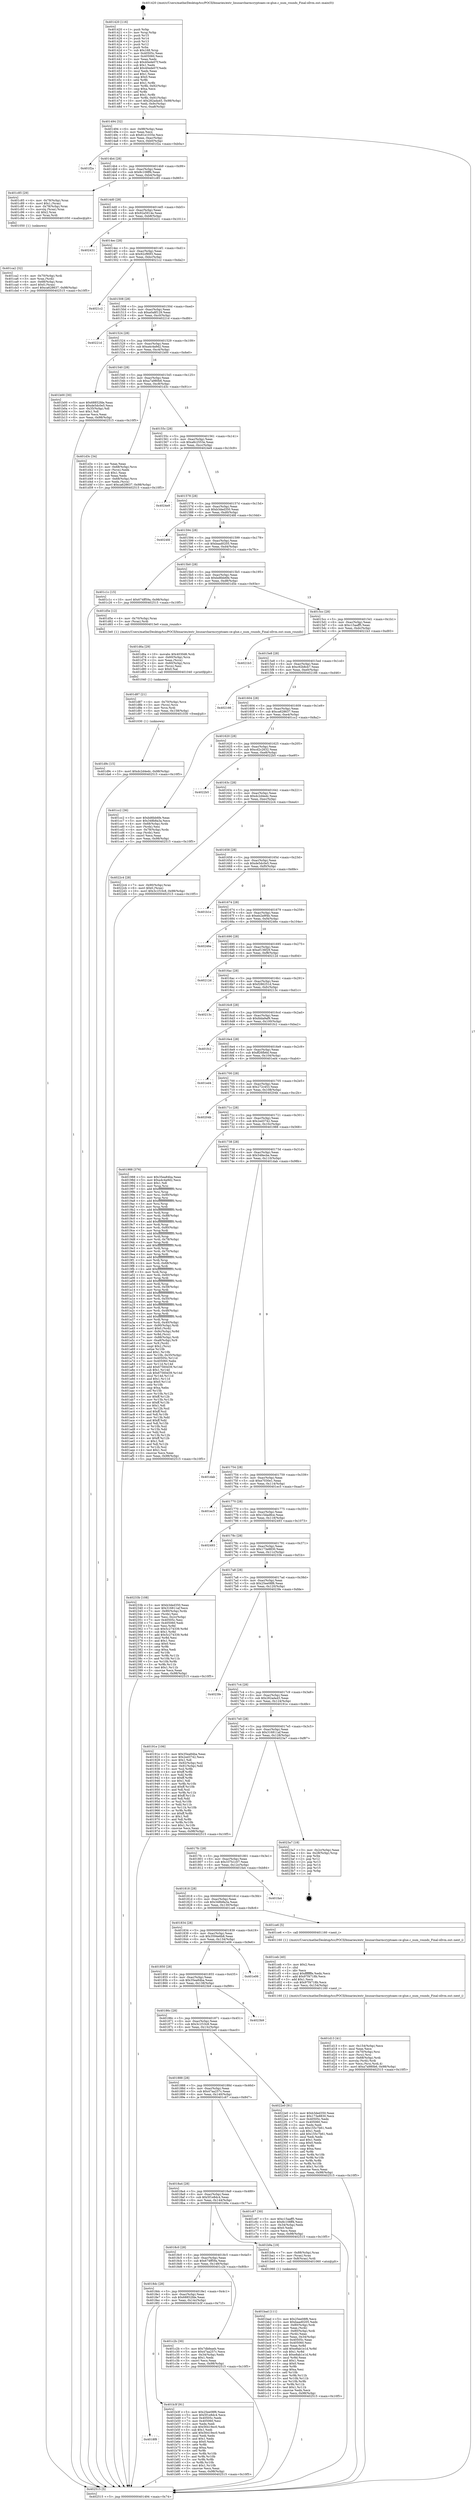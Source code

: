 digraph "0x401420" {
  label = "0x401420 (/mnt/c/Users/mathe/Desktop/tcc/POCII/binaries/extr_linuxarcharmcryptoaes-ce-glue.c_num_rounds_Final-ollvm.out::main(0))"
  labelloc = "t"
  node[shape=record]

  Entry [label="",width=0.3,height=0.3,shape=circle,fillcolor=black,style=filled]
  "0x401494" [label="{
     0x401494 [32]\l
     | [instrs]\l
     &nbsp;&nbsp;0x401494 \<+6\>: mov -0x98(%rbp),%eax\l
     &nbsp;&nbsp;0x40149a \<+2\>: mov %eax,%ecx\l
     &nbsp;&nbsp;0x40149c \<+6\>: sub $0x81e1035e,%ecx\l
     &nbsp;&nbsp;0x4014a2 \<+6\>: mov %eax,-0xac(%rbp)\l
     &nbsp;&nbsp;0x4014a8 \<+6\>: mov %ecx,-0xb0(%rbp)\l
     &nbsp;&nbsp;0x4014ae \<+6\>: je 0000000000401f2a \<main+0xb0a\>\l
  }"]
  "0x401f2a" [label="{
     0x401f2a\l
  }", style=dashed]
  "0x4014b4" [label="{
     0x4014b4 [28]\l
     | [instrs]\l
     &nbsp;&nbsp;0x4014b4 \<+5\>: jmp 00000000004014b9 \<main+0x99\>\l
     &nbsp;&nbsp;0x4014b9 \<+6\>: mov -0xac(%rbp),%eax\l
     &nbsp;&nbsp;0x4014bf \<+5\>: sub $0x8c108ff4,%eax\l
     &nbsp;&nbsp;0x4014c4 \<+6\>: mov %eax,-0xb4(%rbp)\l
     &nbsp;&nbsp;0x4014ca \<+6\>: je 0000000000401c85 \<main+0x865\>\l
  }"]
  Exit [label="",width=0.3,height=0.3,shape=circle,fillcolor=black,style=filled,peripheries=2]
  "0x401c85" [label="{
     0x401c85 [29]\l
     | [instrs]\l
     &nbsp;&nbsp;0x401c85 \<+4\>: mov -0x78(%rbp),%rax\l
     &nbsp;&nbsp;0x401c89 \<+6\>: movl $0x1,(%rax)\l
     &nbsp;&nbsp;0x401c8f \<+4\>: mov -0x78(%rbp),%rax\l
     &nbsp;&nbsp;0x401c93 \<+3\>: movslq (%rax),%rax\l
     &nbsp;&nbsp;0x401c96 \<+4\>: shl $0x2,%rax\l
     &nbsp;&nbsp;0x401c9a \<+3\>: mov %rax,%rdi\l
     &nbsp;&nbsp;0x401c9d \<+5\>: call 0000000000401050 \<malloc@plt\>\l
     | [calls]\l
     &nbsp;&nbsp;0x401050 \{1\} (unknown)\l
  }"]
  "0x4014d0" [label="{
     0x4014d0 [28]\l
     | [instrs]\l
     &nbsp;&nbsp;0x4014d0 \<+5\>: jmp 00000000004014d5 \<main+0xb5\>\l
     &nbsp;&nbsp;0x4014d5 \<+6\>: mov -0xac(%rbp),%eax\l
     &nbsp;&nbsp;0x4014db \<+5\>: sub $0x92a5914e,%eax\l
     &nbsp;&nbsp;0x4014e0 \<+6\>: mov %eax,-0xb8(%rbp)\l
     &nbsp;&nbsp;0x4014e6 \<+6\>: je 0000000000402431 \<main+0x1011\>\l
  }"]
  "0x401d9c" [label="{
     0x401d9c [15]\l
     | [instrs]\l
     &nbsp;&nbsp;0x401d9c \<+10\>: movl $0xdc2d4edc,-0x98(%rbp)\l
     &nbsp;&nbsp;0x401da6 \<+5\>: jmp 0000000000402515 \<main+0x10f5\>\l
  }"]
  "0x402431" [label="{
     0x402431\l
  }", style=dashed]
  "0x4014ec" [label="{
     0x4014ec [28]\l
     | [instrs]\l
     &nbsp;&nbsp;0x4014ec \<+5\>: jmp 00000000004014f1 \<main+0xd1\>\l
     &nbsp;&nbsp;0x4014f1 \<+6\>: mov -0xac(%rbp),%eax\l
     &nbsp;&nbsp;0x4014f7 \<+5\>: sub $0x92cf90f3,%eax\l
     &nbsp;&nbsp;0x4014fc \<+6\>: mov %eax,-0xbc(%rbp)\l
     &nbsp;&nbsp;0x401502 \<+6\>: je 00000000004021c2 \<main+0xda2\>\l
  }"]
  "0x401d87" [label="{
     0x401d87 [21]\l
     | [instrs]\l
     &nbsp;&nbsp;0x401d87 \<+4\>: mov -0x70(%rbp),%rcx\l
     &nbsp;&nbsp;0x401d8b \<+3\>: mov (%rcx),%rcx\l
     &nbsp;&nbsp;0x401d8e \<+3\>: mov %rcx,%rdi\l
     &nbsp;&nbsp;0x401d91 \<+6\>: mov %eax,-0x158(%rbp)\l
     &nbsp;&nbsp;0x401d97 \<+5\>: call 0000000000401030 \<free@plt\>\l
     | [calls]\l
     &nbsp;&nbsp;0x401030 \{1\} (unknown)\l
  }"]
  "0x4021c2" [label="{
     0x4021c2\l
  }", style=dashed]
  "0x401508" [label="{
     0x401508 [28]\l
     | [instrs]\l
     &nbsp;&nbsp;0x401508 \<+5\>: jmp 000000000040150d \<main+0xed\>\l
     &nbsp;&nbsp;0x40150d \<+6\>: mov -0xac(%rbp),%eax\l
     &nbsp;&nbsp;0x401513 \<+5\>: sub $0xa0a8f129,%eax\l
     &nbsp;&nbsp;0x401518 \<+6\>: mov %eax,-0xc0(%rbp)\l
     &nbsp;&nbsp;0x40151e \<+6\>: je 000000000040221d \<main+0xdfd\>\l
  }"]
  "0x401d6a" [label="{
     0x401d6a [29]\l
     | [instrs]\l
     &nbsp;&nbsp;0x401d6a \<+10\>: movabs $0x4030d6,%rdi\l
     &nbsp;&nbsp;0x401d74 \<+4\>: mov -0x60(%rbp),%rcx\l
     &nbsp;&nbsp;0x401d78 \<+2\>: mov %eax,(%rcx)\l
     &nbsp;&nbsp;0x401d7a \<+4\>: mov -0x60(%rbp),%rcx\l
     &nbsp;&nbsp;0x401d7e \<+2\>: mov (%rcx),%esi\l
     &nbsp;&nbsp;0x401d80 \<+2\>: mov $0x0,%al\l
     &nbsp;&nbsp;0x401d82 \<+5\>: call 0000000000401040 \<printf@plt\>\l
     | [calls]\l
     &nbsp;&nbsp;0x401040 \{1\} (unknown)\l
  }"]
  "0x40221d" [label="{
     0x40221d\l
  }", style=dashed]
  "0x401524" [label="{
     0x401524 [28]\l
     | [instrs]\l
     &nbsp;&nbsp;0x401524 \<+5\>: jmp 0000000000401529 \<main+0x109\>\l
     &nbsp;&nbsp;0x401529 \<+6\>: mov -0xac(%rbp),%eax\l
     &nbsp;&nbsp;0x40152f \<+5\>: sub $0xa4c4a9d2,%eax\l
     &nbsp;&nbsp;0x401534 \<+6\>: mov %eax,-0xc4(%rbp)\l
     &nbsp;&nbsp;0x40153a \<+6\>: je 0000000000401b00 \<main+0x6e0\>\l
  }"]
  "0x401d13" [label="{
     0x401d13 [41]\l
     | [instrs]\l
     &nbsp;&nbsp;0x401d13 \<+6\>: mov -0x154(%rbp),%ecx\l
     &nbsp;&nbsp;0x401d19 \<+3\>: imul %eax,%ecx\l
     &nbsp;&nbsp;0x401d1c \<+4\>: mov -0x70(%rbp),%rsi\l
     &nbsp;&nbsp;0x401d20 \<+3\>: mov (%rsi),%rsi\l
     &nbsp;&nbsp;0x401d23 \<+4\>: mov -0x68(%rbp),%rdi\l
     &nbsp;&nbsp;0x401d27 \<+3\>: movslq (%rdi),%rdi\l
     &nbsp;&nbsp;0x401d2a \<+3\>: mov %ecx,(%rsi,%rdi,4)\l
     &nbsp;&nbsp;0x401d2d \<+10\>: movl $0xa7a980b6,-0x98(%rbp)\l
     &nbsp;&nbsp;0x401d37 \<+5\>: jmp 0000000000402515 \<main+0x10f5\>\l
  }"]
  "0x401b00" [label="{
     0x401b00 [30]\l
     | [instrs]\l
     &nbsp;&nbsp;0x401b00 \<+5\>: mov $0x68852fde,%eax\l
     &nbsp;&nbsp;0x401b05 \<+5\>: mov $0xde5dc0e5,%ecx\l
     &nbsp;&nbsp;0x401b0a \<+3\>: mov -0x35(%rbp),%dl\l
     &nbsp;&nbsp;0x401b0d \<+3\>: test $0x1,%dl\l
     &nbsp;&nbsp;0x401b10 \<+3\>: cmovne %ecx,%eax\l
     &nbsp;&nbsp;0x401b13 \<+6\>: mov %eax,-0x98(%rbp)\l
     &nbsp;&nbsp;0x401b19 \<+5\>: jmp 0000000000402515 \<main+0x10f5\>\l
  }"]
  "0x401540" [label="{
     0x401540 [28]\l
     | [instrs]\l
     &nbsp;&nbsp;0x401540 \<+5\>: jmp 0000000000401545 \<main+0x125\>\l
     &nbsp;&nbsp;0x401545 \<+6\>: mov -0xac(%rbp),%eax\l
     &nbsp;&nbsp;0x40154b \<+5\>: sub $0xa7a980b6,%eax\l
     &nbsp;&nbsp;0x401550 \<+6\>: mov %eax,-0xc8(%rbp)\l
     &nbsp;&nbsp;0x401556 \<+6\>: je 0000000000401d3c \<main+0x91c\>\l
  }"]
  "0x401ceb" [label="{
     0x401ceb [40]\l
     | [instrs]\l
     &nbsp;&nbsp;0x401ceb \<+5\>: mov $0x2,%ecx\l
     &nbsp;&nbsp;0x401cf0 \<+1\>: cltd\l
     &nbsp;&nbsp;0x401cf1 \<+2\>: idiv %ecx\l
     &nbsp;&nbsp;0x401cf3 \<+6\>: imul $0xfffffffe,%edx,%ecx\l
     &nbsp;&nbsp;0x401cf9 \<+6\>: add $0x97f4718b,%ecx\l
     &nbsp;&nbsp;0x401cff \<+3\>: add $0x1,%ecx\l
     &nbsp;&nbsp;0x401d02 \<+6\>: sub $0x97f4718b,%ecx\l
     &nbsp;&nbsp;0x401d08 \<+6\>: mov %ecx,-0x154(%rbp)\l
     &nbsp;&nbsp;0x401d0e \<+5\>: call 0000000000401160 \<next_i\>\l
     | [calls]\l
     &nbsp;&nbsp;0x401160 \{1\} (/mnt/c/Users/mathe/Desktop/tcc/POCII/binaries/extr_linuxarcharmcryptoaes-ce-glue.c_num_rounds_Final-ollvm.out::next_i)\l
  }"]
  "0x401d3c" [label="{
     0x401d3c [34]\l
     | [instrs]\l
     &nbsp;&nbsp;0x401d3c \<+2\>: xor %eax,%eax\l
     &nbsp;&nbsp;0x401d3e \<+4\>: mov -0x68(%rbp),%rcx\l
     &nbsp;&nbsp;0x401d42 \<+2\>: mov (%rcx),%edx\l
     &nbsp;&nbsp;0x401d44 \<+3\>: sub $0x1,%eax\l
     &nbsp;&nbsp;0x401d47 \<+2\>: sub %eax,%edx\l
     &nbsp;&nbsp;0x401d49 \<+4\>: mov -0x68(%rbp),%rcx\l
     &nbsp;&nbsp;0x401d4d \<+2\>: mov %edx,(%rcx)\l
     &nbsp;&nbsp;0x401d4f \<+10\>: movl $0xca628637,-0x98(%rbp)\l
     &nbsp;&nbsp;0x401d59 \<+5\>: jmp 0000000000402515 \<main+0x10f5\>\l
  }"]
  "0x40155c" [label="{
     0x40155c [28]\l
     | [instrs]\l
     &nbsp;&nbsp;0x40155c \<+5\>: jmp 0000000000401561 \<main+0x141\>\l
     &nbsp;&nbsp;0x401561 \<+6\>: mov -0xac(%rbp),%eax\l
     &nbsp;&nbsp;0x401567 \<+5\>: sub $0xa8c2553e,%eax\l
     &nbsp;&nbsp;0x40156c \<+6\>: mov %eax,-0xcc(%rbp)\l
     &nbsp;&nbsp;0x401572 \<+6\>: je 00000000004024e9 \<main+0x10c9\>\l
  }"]
  "0x401ca2" [label="{
     0x401ca2 [32]\l
     | [instrs]\l
     &nbsp;&nbsp;0x401ca2 \<+4\>: mov -0x70(%rbp),%rdi\l
     &nbsp;&nbsp;0x401ca6 \<+3\>: mov %rax,(%rdi)\l
     &nbsp;&nbsp;0x401ca9 \<+4\>: mov -0x68(%rbp),%rax\l
     &nbsp;&nbsp;0x401cad \<+6\>: movl $0x0,(%rax)\l
     &nbsp;&nbsp;0x401cb3 \<+10\>: movl $0xca628637,-0x98(%rbp)\l
     &nbsp;&nbsp;0x401cbd \<+5\>: jmp 0000000000402515 \<main+0x10f5\>\l
  }"]
  "0x4024e9" [label="{
     0x4024e9\l
  }", style=dashed]
  "0x401578" [label="{
     0x401578 [28]\l
     | [instrs]\l
     &nbsp;&nbsp;0x401578 \<+5\>: jmp 000000000040157d \<main+0x15d\>\l
     &nbsp;&nbsp;0x40157d \<+6\>: mov -0xac(%rbp),%eax\l
     &nbsp;&nbsp;0x401583 \<+5\>: sub $0xb3ded350,%eax\l
     &nbsp;&nbsp;0x401588 \<+6\>: mov %eax,-0xd0(%rbp)\l
     &nbsp;&nbsp;0x40158e \<+6\>: je 00000000004024fd \<main+0x10dd\>\l
  }"]
  "0x401bad" [label="{
     0x401bad [111]\l
     | [instrs]\l
     &nbsp;&nbsp;0x401bad \<+5\>: mov $0x25ee08f6,%ecx\l
     &nbsp;&nbsp;0x401bb2 \<+5\>: mov $0xbaad0205,%edx\l
     &nbsp;&nbsp;0x401bb7 \<+4\>: mov -0x80(%rbp),%rdi\l
     &nbsp;&nbsp;0x401bbb \<+2\>: mov %eax,(%rdi)\l
     &nbsp;&nbsp;0x401bbd \<+4\>: mov -0x80(%rbp),%rdi\l
     &nbsp;&nbsp;0x401bc1 \<+2\>: mov (%rdi),%eax\l
     &nbsp;&nbsp;0x401bc3 \<+3\>: mov %eax,-0x34(%rbp)\l
     &nbsp;&nbsp;0x401bc6 \<+7\>: mov 0x40505c,%eax\l
     &nbsp;&nbsp;0x401bcd \<+7\>: mov 0x405060,%esi\l
     &nbsp;&nbsp;0x401bd4 \<+3\>: mov %eax,%r8d\l
     &nbsp;&nbsp;0x401bd7 \<+7\>: add $0xe8ab1e1d,%r8d\l
     &nbsp;&nbsp;0x401bde \<+4\>: sub $0x1,%r8d\l
     &nbsp;&nbsp;0x401be2 \<+7\>: sub $0xe8ab1e1d,%r8d\l
     &nbsp;&nbsp;0x401be9 \<+4\>: imul %r8d,%eax\l
     &nbsp;&nbsp;0x401bed \<+3\>: and $0x1,%eax\l
     &nbsp;&nbsp;0x401bf0 \<+3\>: cmp $0x0,%eax\l
     &nbsp;&nbsp;0x401bf3 \<+4\>: sete %r9b\l
     &nbsp;&nbsp;0x401bf7 \<+3\>: cmp $0xa,%esi\l
     &nbsp;&nbsp;0x401bfa \<+4\>: setl %r10b\l
     &nbsp;&nbsp;0x401bfe \<+3\>: mov %r9b,%r11b\l
     &nbsp;&nbsp;0x401c01 \<+3\>: and %r10b,%r11b\l
     &nbsp;&nbsp;0x401c04 \<+3\>: xor %r10b,%r9b\l
     &nbsp;&nbsp;0x401c07 \<+3\>: or %r9b,%r11b\l
     &nbsp;&nbsp;0x401c0a \<+4\>: test $0x1,%r11b\l
     &nbsp;&nbsp;0x401c0e \<+3\>: cmovne %edx,%ecx\l
     &nbsp;&nbsp;0x401c11 \<+6\>: mov %ecx,-0x98(%rbp)\l
     &nbsp;&nbsp;0x401c17 \<+5\>: jmp 0000000000402515 \<main+0x10f5\>\l
  }"]
  "0x4024fd" [label="{
     0x4024fd\l
  }", style=dashed]
  "0x401594" [label="{
     0x401594 [28]\l
     | [instrs]\l
     &nbsp;&nbsp;0x401594 \<+5\>: jmp 0000000000401599 \<main+0x179\>\l
     &nbsp;&nbsp;0x401599 \<+6\>: mov -0xac(%rbp),%eax\l
     &nbsp;&nbsp;0x40159f \<+5\>: sub $0xbaad0205,%eax\l
     &nbsp;&nbsp;0x4015a4 \<+6\>: mov %eax,-0xd4(%rbp)\l
     &nbsp;&nbsp;0x4015aa \<+6\>: je 0000000000401c1c \<main+0x7fc\>\l
  }"]
  "0x4018f8" [label="{
     0x4018f8\l
  }", style=dashed]
  "0x401c1c" [label="{
     0x401c1c [15]\l
     | [instrs]\l
     &nbsp;&nbsp;0x401c1c \<+10\>: movl $0x674ff59a,-0x98(%rbp)\l
     &nbsp;&nbsp;0x401c26 \<+5\>: jmp 0000000000402515 \<main+0x10f5\>\l
  }"]
  "0x4015b0" [label="{
     0x4015b0 [28]\l
     | [instrs]\l
     &nbsp;&nbsp;0x4015b0 \<+5\>: jmp 00000000004015b5 \<main+0x195\>\l
     &nbsp;&nbsp;0x4015b5 \<+6\>: mov -0xac(%rbp),%eax\l
     &nbsp;&nbsp;0x4015bb \<+5\>: sub $0xbd6bb6fe,%eax\l
     &nbsp;&nbsp;0x4015c0 \<+6\>: mov %eax,-0xd8(%rbp)\l
     &nbsp;&nbsp;0x4015c6 \<+6\>: je 0000000000401d5e \<main+0x93e\>\l
  }"]
  "0x401b3f" [label="{
     0x401b3f [91]\l
     | [instrs]\l
     &nbsp;&nbsp;0x401b3f \<+5\>: mov $0x25ee08f6,%eax\l
     &nbsp;&nbsp;0x401b44 \<+5\>: mov $0x5f1e8dc4,%ecx\l
     &nbsp;&nbsp;0x401b49 \<+7\>: mov 0x40505c,%edx\l
     &nbsp;&nbsp;0x401b50 \<+7\>: mov 0x405060,%esi\l
     &nbsp;&nbsp;0x401b57 \<+2\>: mov %edx,%edi\l
     &nbsp;&nbsp;0x401b59 \<+6\>: sub $0x56419ec0,%edi\l
     &nbsp;&nbsp;0x401b5f \<+3\>: sub $0x1,%edi\l
     &nbsp;&nbsp;0x401b62 \<+6\>: add $0x56419ec0,%edi\l
     &nbsp;&nbsp;0x401b68 \<+3\>: imul %edi,%edx\l
     &nbsp;&nbsp;0x401b6b \<+3\>: and $0x1,%edx\l
     &nbsp;&nbsp;0x401b6e \<+3\>: cmp $0x0,%edx\l
     &nbsp;&nbsp;0x401b71 \<+4\>: sete %r8b\l
     &nbsp;&nbsp;0x401b75 \<+3\>: cmp $0xa,%esi\l
     &nbsp;&nbsp;0x401b78 \<+4\>: setl %r9b\l
     &nbsp;&nbsp;0x401b7c \<+3\>: mov %r8b,%r10b\l
     &nbsp;&nbsp;0x401b7f \<+3\>: and %r9b,%r10b\l
     &nbsp;&nbsp;0x401b82 \<+3\>: xor %r9b,%r8b\l
     &nbsp;&nbsp;0x401b85 \<+3\>: or %r8b,%r10b\l
     &nbsp;&nbsp;0x401b88 \<+4\>: test $0x1,%r10b\l
     &nbsp;&nbsp;0x401b8c \<+3\>: cmovne %ecx,%eax\l
     &nbsp;&nbsp;0x401b8f \<+6\>: mov %eax,-0x98(%rbp)\l
     &nbsp;&nbsp;0x401b95 \<+5\>: jmp 0000000000402515 \<main+0x10f5\>\l
  }"]
  "0x401d5e" [label="{
     0x401d5e [12]\l
     | [instrs]\l
     &nbsp;&nbsp;0x401d5e \<+4\>: mov -0x70(%rbp),%rax\l
     &nbsp;&nbsp;0x401d62 \<+3\>: mov (%rax),%rdi\l
     &nbsp;&nbsp;0x401d65 \<+5\>: call 00000000004013e0 \<num_rounds\>\l
     | [calls]\l
     &nbsp;&nbsp;0x4013e0 \{1\} (/mnt/c/Users/mathe/Desktop/tcc/POCII/binaries/extr_linuxarcharmcryptoaes-ce-glue.c_num_rounds_Final-ollvm.out::num_rounds)\l
  }"]
  "0x4015cc" [label="{
     0x4015cc [28]\l
     | [instrs]\l
     &nbsp;&nbsp;0x4015cc \<+5\>: jmp 00000000004015d1 \<main+0x1b1\>\l
     &nbsp;&nbsp;0x4015d1 \<+6\>: mov -0xac(%rbp),%eax\l
     &nbsp;&nbsp;0x4015d7 \<+5\>: sub $0xc15aaff5,%eax\l
     &nbsp;&nbsp;0x4015dc \<+6\>: mov %eax,-0xdc(%rbp)\l
     &nbsp;&nbsp;0x4015e2 \<+6\>: je 00000000004021b3 \<main+0xd93\>\l
  }"]
  "0x4018dc" [label="{
     0x4018dc [28]\l
     | [instrs]\l
     &nbsp;&nbsp;0x4018dc \<+5\>: jmp 00000000004018e1 \<main+0x4c1\>\l
     &nbsp;&nbsp;0x4018e1 \<+6\>: mov -0xac(%rbp),%eax\l
     &nbsp;&nbsp;0x4018e7 \<+5\>: sub $0x68852fde,%eax\l
     &nbsp;&nbsp;0x4018ec \<+6\>: mov %eax,-0x14c(%rbp)\l
     &nbsp;&nbsp;0x4018f2 \<+6\>: je 0000000000401b3f \<main+0x71f\>\l
  }"]
  "0x4021b3" [label="{
     0x4021b3\l
  }", style=dashed]
  "0x4015e8" [label="{
     0x4015e8 [28]\l
     | [instrs]\l
     &nbsp;&nbsp;0x4015e8 \<+5\>: jmp 00000000004015ed \<main+0x1cd\>\l
     &nbsp;&nbsp;0x4015ed \<+6\>: mov -0xac(%rbp),%eax\l
     &nbsp;&nbsp;0x4015f3 \<+5\>: sub $0xc92b8cb7,%eax\l
     &nbsp;&nbsp;0x4015f8 \<+6\>: mov %eax,-0xe0(%rbp)\l
     &nbsp;&nbsp;0x4015fe \<+6\>: je 0000000000402166 \<main+0xd46\>\l
  }"]
  "0x401c2b" [label="{
     0x401c2b [30]\l
     | [instrs]\l
     &nbsp;&nbsp;0x401c2b \<+5\>: mov $0x7dbfeaeb,%eax\l
     &nbsp;&nbsp;0x401c30 \<+5\>: mov $0x47aa257c,%ecx\l
     &nbsp;&nbsp;0x401c35 \<+3\>: mov -0x34(%rbp),%edx\l
     &nbsp;&nbsp;0x401c38 \<+3\>: cmp $0x1,%edx\l
     &nbsp;&nbsp;0x401c3b \<+3\>: cmovl %ecx,%eax\l
     &nbsp;&nbsp;0x401c3e \<+6\>: mov %eax,-0x98(%rbp)\l
     &nbsp;&nbsp;0x401c44 \<+5\>: jmp 0000000000402515 \<main+0x10f5\>\l
  }"]
  "0x402166" [label="{
     0x402166\l
  }", style=dashed]
  "0x401604" [label="{
     0x401604 [28]\l
     | [instrs]\l
     &nbsp;&nbsp;0x401604 \<+5\>: jmp 0000000000401609 \<main+0x1e9\>\l
     &nbsp;&nbsp;0x401609 \<+6\>: mov -0xac(%rbp),%eax\l
     &nbsp;&nbsp;0x40160f \<+5\>: sub $0xca628637,%eax\l
     &nbsp;&nbsp;0x401614 \<+6\>: mov %eax,-0xe4(%rbp)\l
     &nbsp;&nbsp;0x40161a \<+6\>: je 0000000000401cc2 \<main+0x8a2\>\l
  }"]
  "0x4018c0" [label="{
     0x4018c0 [28]\l
     | [instrs]\l
     &nbsp;&nbsp;0x4018c0 \<+5\>: jmp 00000000004018c5 \<main+0x4a5\>\l
     &nbsp;&nbsp;0x4018c5 \<+6\>: mov -0xac(%rbp),%eax\l
     &nbsp;&nbsp;0x4018cb \<+5\>: sub $0x674ff59a,%eax\l
     &nbsp;&nbsp;0x4018d0 \<+6\>: mov %eax,-0x148(%rbp)\l
     &nbsp;&nbsp;0x4018d6 \<+6\>: je 0000000000401c2b \<main+0x80b\>\l
  }"]
  "0x401cc2" [label="{
     0x401cc2 [36]\l
     | [instrs]\l
     &nbsp;&nbsp;0x401cc2 \<+5\>: mov $0xbd6bb6fe,%eax\l
     &nbsp;&nbsp;0x401cc7 \<+5\>: mov $0x348b8a3a,%ecx\l
     &nbsp;&nbsp;0x401ccc \<+4\>: mov -0x68(%rbp),%rdx\l
     &nbsp;&nbsp;0x401cd0 \<+2\>: mov (%rdx),%esi\l
     &nbsp;&nbsp;0x401cd2 \<+4\>: mov -0x78(%rbp),%rdx\l
     &nbsp;&nbsp;0x401cd6 \<+2\>: cmp (%rdx),%esi\l
     &nbsp;&nbsp;0x401cd8 \<+3\>: cmovl %ecx,%eax\l
     &nbsp;&nbsp;0x401cdb \<+6\>: mov %eax,-0x98(%rbp)\l
     &nbsp;&nbsp;0x401ce1 \<+5\>: jmp 0000000000402515 \<main+0x10f5\>\l
  }"]
  "0x401620" [label="{
     0x401620 [28]\l
     | [instrs]\l
     &nbsp;&nbsp;0x401620 \<+5\>: jmp 0000000000401625 \<main+0x205\>\l
     &nbsp;&nbsp;0x401625 \<+6\>: mov -0xac(%rbp),%eax\l
     &nbsp;&nbsp;0x40162b \<+5\>: sub $0xcd2c2632,%eax\l
     &nbsp;&nbsp;0x401630 \<+6\>: mov %eax,-0xe8(%rbp)\l
     &nbsp;&nbsp;0x401636 \<+6\>: je 00000000004022b5 \<main+0xe95\>\l
  }"]
  "0x401b9a" [label="{
     0x401b9a [19]\l
     | [instrs]\l
     &nbsp;&nbsp;0x401b9a \<+7\>: mov -0x88(%rbp),%rax\l
     &nbsp;&nbsp;0x401ba1 \<+3\>: mov (%rax),%rax\l
     &nbsp;&nbsp;0x401ba4 \<+4\>: mov 0x8(%rax),%rdi\l
     &nbsp;&nbsp;0x401ba8 \<+5\>: call 0000000000401060 \<atoi@plt\>\l
     | [calls]\l
     &nbsp;&nbsp;0x401060 \{1\} (unknown)\l
  }"]
  "0x4022b5" [label="{
     0x4022b5\l
  }", style=dashed]
  "0x40163c" [label="{
     0x40163c [28]\l
     | [instrs]\l
     &nbsp;&nbsp;0x40163c \<+5\>: jmp 0000000000401641 \<main+0x221\>\l
     &nbsp;&nbsp;0x401641 \<+6\>: mov -0xac(%rbp),%eax\l
     &nbsp;&nbsp;0x401647 \<+5\>: sub $0xdc2d4edc,%eax\l
     &nbsp;&nbsp;0x40164c \<+6\>: mov %eax,-0xec(%rbp)\l
     &nbsp;&nbsp;0x401652 \<+6\>: je 00000000004022c4 \<main+0xea4\>\l
  }"]
  "0x4018a4" [label="{
     0x4018a4 [28]\l
     | [instrs]\l
     &nbsp;&nbsp;0x4018a4 \<+5\>: jmp 00000000004018a9 \<main+0x489\>\l
     &nbsp;&nbsp;0x4018a9 \<+6\>: mov -0xac(%rbp),%eax\l
     &nbsp;&nbsp;0x4018af \<+5\>: sub $0x5f1e8dc4,%eax\l
     &nbsp;&nbsp;0x4018b4 \<+6\>: mov %eax,-0x144(%rbp)\l
     &nbsp;&nbsp;0x4018ba \<+6\>: je 0000000000401b9a \<main+0x77a\>\l
  }"]
  "0x4022c4" [label="{
     0x4022c4 [28]\l
     | [instrs]\l
     &nbsp;&nbsp;0x4022c4 \<+7\>: mov -0x90(%rbp),%rax\l
     &nbsp;&nbsp;0x4022cb \<+6\>: movl $0x0,(%rax)\l
     &nbsp;&nbsp;0x4022d1 \<+10\>: movl $0x3c1f10c8,-0x98(%rbp)\l
     &nbsp;&nbsp;0x4022db \<+5\>: jmp 0000000000402515 \<main+0x10f5\>\l
  }"]
  "0x401658" [label="{
     0x401658 [28]\l
     | [instrs]\l
     &nbsp;&nbsp;0x401658 \<+5\>: jmp 000000000040165d \<main+0x23d\>\l
     &nbsp;&nbsp;0x40165d \<+6\>: mov -0xac(%rbp),%eax\l
     &nbsp;&nbsp;0x401663 \<+5\>: sub $0xde5dc0e5,%eax\l
     &nbsp;&nbsp;0x401668 \<+6\>: mov %eax,-0xf0(%rbp)\l
     &nbsp;&nbsp;0x40166e \<+6\>: je 0000000000401b1e \<main+0x6fe\>\l
  }"]
  "0x401c67" [label="{
     0x401c67 [30]\l
     | [instrs]\l
     &nbsp;&nbsp;0x401c67 \<+5\>: mov $0xc15aaff5,%eax\l
     &nbsp;&nbsp;0x401c6c \<+5\>: mov $0x8c108ff4,%ecx\l
     &nbsp;&nbsp;0x401c71 \<+3\>: mov -0x34(%rbp),%edx\l
     &nbsp;&nbsp;0x401c74 \<+3\>: cmp $0x0,%edx\l
     &nbsp;&nbsp;0x401c77 \<+3\>: cmove %ecx,%eax\l
     &nbsp;&nbsp;0x401c7a \<+6\>: mov %eax,-0x98(%rbp)\l
     &nbsp;&nbsp;0x401c80 \<+5\>: jmp 0000000000402515 \<main+0x10f5\>\l
  }"]
  "0x401b1e" [label="{
     0x401b1e\l
  }", style=dashed]
  "0x401674" [label="{
     0x401674 [28]\l
     | [instrs]\l
     &nbsp;&nbsp;0x401674 \<+5\>: jmp 0000000000401679 \<main+0x259\>\l
     &nbsp;&nbsp;0x401679 \<+6\>: mov -0xac(%rbp),%eax\l
     &nbsp;&nbsp;0x40167f \<+5\>: sub $0xeb2a9f4b,%eax\l
     &nbsp;&nbsp;0x401684 \<+6\>: mov %eax,-0xf4(%rbp)\l
     &nbsp;&nbsp;0x40168a \<+6\>: je 000000000040246e \<main+0x104e\>\l
  }"]
  "0x401888" [label="{
     0x401888 [28]\l
     | [instrs]\l
     &nbsp;&nbsp;0x401888 \<+5\>: jmp 000000000040188d \<main+0x46d\>\l
     &nbsp;&nbsp;0x40188d \<+6\>: mov -0xac(%rbp),%eax\l
     &nbsp;&nbsp;0x401893 \<+5\>: sub $0x47aa257c,%eax\l
     &nbsp;&nbsp;0x401898 \<+6\>: mov %eax,-0x140(%rbp)\l
     &nbsp;&nbsp;0x40189e \<+6\>: je 0000000000401c67 \<main+0x847\>\l
  }"]
  "0x40246e" [label="{
     0x40246e\l
  }", style=dashed]
  "0x401690" [label="{
     0x401690 [28]\l
     | [instrs]\l
     &nbsp;&nbsp;0x401690 \<+5\>: jmp 0000000000401695 \<main+0x275\>\l
     &nbsp;&nbsp;0x401695 \<+6\>: mov -0xac(%rbp),%eax\l
     &nbsp;&nbsp;0x40169b \<+5\>: sub $0xef136f29,%eax\l
     &nbsp;&nbsp;0x4016a0 \<+6\>: mov %eax,-0xf8(%rbp)\l
     &nbsp;&nbsp;0x4016a6 \<+6\>: je 000000000040212d \<main+0xd0d\>\l
  }"]
  "0x4022e0" [label="{
     0x4022e0 [91]\l
     | [instrs]\l
     &nbsp;&nbsp;0x4022e0 \<+5\>: mov $0xb3ded350,%eax\l
     &nbsp;&nbsp;0x4022e5 \<+5\>: mov $0x173e8830,%ecx\l
     &nbsp;&nbsp;0x4022ea \<+7\>: mov 0x40505c,%edx\l
     &nbsp;&nbsp;0x4022f1 \<+7\>: mov 0x405060,%esi\l
     &nbsp;&nbsp;0x4022f8 \<+2\>: mov %edx,%edi\l
     &nbsp;&nbsp;0x4022fa \<+6\>: sub $0x155c7b61,%edi\l
     &nbsp;&nbsp;0x402300 \<+3\>: sub $0x1,%edi\l
     &nbsp;&nbsp;0x402303 \<+6\>: add $0x155c7b61,%edi\l
     &nbsp;&nbsp;0x402309 \<+3\>: imul %edi,%edx\l
     &nbsp;&nbsp;0x40230c \<+3\>: and $0x1,%edx\l
     &nbsp;&nbsp;0x40230f \<+3\>: cmp $0x0,%edx\l
     &nbsp;&nbsp;0x402312 \<+4\>: sete %r8b\l
     &nbsp;&nbsp;0x402316 \<+3\>: cmp $0xa,%esi\l
     &nbsp;&nbsp;0x402319 \<+4\>: setl %r9b\l
     &nbsp;&nbsp;0x40231d \<+3\>: mov %r8b,%r10b\l
     &nbsp;&nbsp;0x402320 \<+3\>: and %r9b,%r10b\l
     &nbsp;&nbsp;0x402323 \<+3\>: xor %r9b,%r8b\l
     &nbsp;&nbsp;0x402326 \<+3\>: or %r8b,%r10b\l
     &nbsp;&nbsp;0x402329 \<+4\>: test $0x1,%r10b\l
     &nbsp;&nbsp;0x40232d \<+3\>: cmovne %ecx,%eax\l
     &nbsp;&nbsp;0x402330 \<+6\>: mov %eax,-0x98(%rbp)\l
     &nbsp;&nbsp;0x402336 \<+5\>: jmp 0000000000402515 \<main+0x10f5\>\l
  }"]
  "0x40212d" [label="{
     0x40212d\l
  }", style=dashed]
  "0x4016ac" [label="{
     0x4016ac [28]\l
     | [instrs]\l
     &nbsp;&nbsp;0x4016ac \<+5\>: jmp 00000000004016b1 \<main+0x291\>\l
     &nbsp;&nbsp;0x4016b1 \<+6\>: mov -0xac(%rbp),%eax\l
     &nbsp;&nbsp;0x4016b7 \<+5\>: sub $0xf286251d,%eax\l
     &nbsp;&nbsp;0x4016bc \<+6\>: mov %eax,-0xfc(%rbp)\l
     &nbsp;&nbsp;0x4016c2 \<+6\>: je 000000000040213c \<main+0xd1c\>\l
  }"]
  "0x40186c" [label="{
     0x40186c [28]\l
     | [instrs]\l
     &nbsp;&nbsp;0x40186c \<+5\>: jmp 0000000000401871 \<main+0x451\>\l
     &nbsp;&nbsp;0x401871 \<+6\>: mov -0xac(%rbp),%eax\l
     &nbsp;&nbsp;0x401877 \<+5\>: sub $0x3c1f10c8,%eax\l
     &nbsp;&nbsp;0x40187c \<+6\>: mov %eax,-0x13c(%rbp)\l
     &nbsp;&nbsp;0x401882 \<+6\>: je 00000000004022e0 \<main+0xec0\>\l
  }"]
  "0x40213c" [label="{
     0x40213c\l
  }", style=dashed]
  "0x4016c8" [label="{
     0x4016c8 [28]\l
     | [instrs]\l
     &nbsp;&nbsp;0x4016c8 \<+5\>: jmp 00000000004016cd \<main+0x2ad\>\l
     &nbsp;&nbsp;0x4016cd \<+6\>: mov -0xac(%rbp),%eax\l
     &nbsp;&nbsp;0x4016d3 \<+5\>: sub $0xfdda9af9,%eax\l
     &nbsp;&nbsp;0x4016d8 \<+6\>: mov %eax,-0x100(%rbp)\l
     &nbsp;&nbsp;0x4016de \<+6\>: je 0000000000401fc2 \<main+0xba2\>\l
  }"]
  "0x4023b9" [label="{
     0x4023b9\l
  }", style=dashed]
  "0x401fc2" [label="{
     0x401fc2\l
  }", style=dashed]
  "0x4016e4" [label="{
     0x4016e4 [28]\l
     | [instrs]\l
     &nbsp;&nbsp;0x4016e4 \<+5\>: jmp 00000000004016e9 \<main+0x2c9\>\l
     &nbsp;&nbsp;0x4016e9 \<+6\>: mov -0xac(%rbp),%eax\l
     &nbsp;&nbsp;0x4016ef \<+5\>: sub $0xff26fb6d,%eax\l
     &nbsp;&nbsp;0x4016f4 \<+6\>: mov %eax,-0x104(%rbp)\l
     &nbsp;&nbsp;0x4016fa \<+6\>: je 0000000000401ed4 \<main+0xab4\>\l
  }"]
  "0x401850" [label="{
     0x401850 [28]\l
     | [instrs]\l
     &nbsp;&nbsp;0x401850 \<+5\>: jmp 0000000000401855 \<main+0x435\>\l
     &nbsp;&nbsp;0x401855 \<+6\>: mov -0xac(%rbp),%eax\l
     &nbsp;&nbsp;0x40185b \<+5\>: sub $0x35ea84ba,%eax\l
     &nbsp;&nbsp;0x401860 \<+6\>: mov %eax,-0x138(%rbp)\l
     &nbsp;&nbsp;0x401866 \<+6\>: je 00000000004023b9 \<main+0xf99\>\l
  }"]
  "0x401ed4" [label="{
     0x401ed4\l
  }", style=dashed]
  "0x401700" [label="{
     0x401700 [28]\l
     | [instrs]\l
     &nbsp;&nbsp;0x401700 \<+5\>: jmp 0000000000401705 \<main+0x2e5\>\l
     &nbsp;&nbsp;0x401705 \<+6\>: mov -0xac(%rbp),%eax\l
     &nbsp;&nbsp;0x40170b \<+5\>: sub $0x272c453,%eax\l
     &nbsp;&nbsp;0x401710 \<+6\>: mov %eax,-0x108(%rbp)\l
     &nbsp;&nbsp;0x401716 \<+6\>: je 000000000040204b \<main+0xc2b\>\l
  }"]
  "0x401e06" [label="{
     0x401e06\l
  }", style=dashed]
  "0x40204b" [label="{
     0x40204b\l
  }", style=dashed]
  "0x40171c" [label="{
     0x40171c [28]\l
     | [instrs]\l
     &nbsp;&nbsp;0x40171c \<+5\>: jmp 0000000000401721 \<main+0x301\>\l
     &nbsp;&nbsp;0x401721 \<+6\>: mov -0xac(%rbp),%eax\l
     &nbsp;&nbsp;0x401727 \<+5\>: sub $0x2ed3742,%eax\l
     &nbsp;&nbsp;0x40172c \<+6\>: mov %eax,-0x10c(%rbp)\l
     &nbsp;&nbsp;0x401732 \<+6\>: je 0000000000401988 \<main+0x568\>\l
  }"]
  "0x401834" [label="{
     0x401834 [28]\l
     | [instrs]\l
     &nbsp;&nbsp;0x401834 \<+5\>: jmp 0000000000401839 \<main+0x419\>\l
     &nbsp;&nbsp;0x401839 \<+6\>: mov -0xac(%rbp),%eax\l
     &nbsp;&nbsp;0x40183f \<+5\>: sub $0x3594e6b8,%eax\l
     &nbsp;&nbsp;0x401844 \<+6\>: mov %eax,-0x134(%rbp)\l
     &nbsp;&nbsp;0x40184a \<+6\>: je 0000000000401e06 \<main+0x9e6\>\l
  }"]
  "0x401988" [label="{
     0x401988 [376]\l
     | [instrs]\l
     &nbsp;&nbsp;0x401988 \<+5\>: mov $0x35ea84ba,%eax\l
     &nbsp;&nbsp;0x40198d \<+5\>: mov $0xa4c4a9d2,%ecx\l
     &nbsp;&nbsp;0x401992 \<+2\>: mov $0x1,%dl\l
     &nbsp;&nbsp;0x401994 \<+3\>: mov %rsp,%rsi\l
     &nbsp;&nbsp;0x401997 \<+4\>: add $0xfffffffffffffff0,%rsi\l
     &nbsp;&nbsp;0x40199b \<+3\>: mov %rsi,%rsp\l
     &nbsp;&nbsp;0x40199e \<+7\>: mov %rsi,-0x90(%rbp)\l
     &nbsp;&nbsp;0x4019a5 \<+3\>: mov %rsp,%rsi\l
     &nbsp;&nbsp;0x4019a8 \<+4\>: add $0xfffffffffffffff0,%rsi\l
     &nbsp;&nbsp;0x4019ac \<+3\>: mov %rsi,%rsp\l
     &nbsp;&nbsp;0x4019af \<+3\>: mov %rsp,%rdi\l
     &nbsp;&nbsp;0x4019b2 \<+4\>: add $0xfffffffffffffff0,%rdi\l
     &nbsp;&nbsp;0x4019b6 \<+3\>: mov %rdi,%rsp\l
     &nbsp;&nbsp;0x4019b9 \<+7\>: mov %rdi,-0x88(%rbp)\l
     &nbsp;&nbsp;0x4019c0 \<+3\>: mov %rsp,%rdi\l
     &nbsp;&nbsp;0x4019c3 \<+4\>: add $0xfffffffffffffff0,%rdi\l
     &nbsp;&nbsp;0x4019c7 \<+3\>: mov %rdi,%rsp\l
     &nbsp;&nbsp;0x4019ca \<+4\>: mov %rdi,-0x80(%rbp)\l
     &nbsp;&nbsp;0x4019ce \<+3\>: mov %rsp,%rdi\l
     &nbsp;&nbsp;0x4019d1 \<+4\>: add $0xfffffffffffffff0,%rdi\l
     &nbsp;&nbsp;0x4019d5 \<+3\>: mov %rdi,%rsp\l
     &nbsp;&nbsp;0x4019d8 \<+4\>: mov %rdi,-0x78(%rbp)\l
     &nbsp;&nbsp;0x4019dc \<+3\>: mov %rsp,%rdi\l
     &nbsp;&nbsp;0x4019df \<+4\>: add $0xfffffffffffffff0,%rdi\l
     &nbsp;&nbsp;0x4019e3 \<+3\>: mov %rdi,%rsp\l
     &nbsp;&nbsp;0x4019e6 \<+4\>: mov %rdi,-0x70(%rbp)\l
     &nbsp;&nbsp;0x4019ea \<+3\>: mov %rsp,%rdi\l
     &nbsp;&nbsp;0x4019ed \<+4\>: add $0xfffffffffffffff0,%rdi\l
     &nbsp;&nbsp;0x4019f1 \<+3\>: mov %rdi,%rsp\l
     &nbsp;&nbsp;0x4019f4 \<+4\>: mov %rdi,-0x68(%rbp)\l
     &nbsp;&nbsp;0x4019f8 \<+3\>: mov %rsp,%rdi\l
     &nbsp;&nbsp;0x4019fb \<+4\>: add $0xfffffffffffffff0,%rdi\l
     &nbsp;&nbsp;0x4019ff \<+3\>: mov %rdi,%rsp\l
     &nbsp;&nbsp;0x401a02 \<+4\>: mov %rdi,-0x60(%rbp)\l
     &nbsp;&nbsp;0x401a06 \<+3\>: mov %rsp,%rdi\l
     &nbsp;&nbsp;0x401a09 \<+4\>: add $0xfffffffffffffff0,%rdi\l
     &nbsp;&nbsp;0x401a0d \<+3\>: mov %rdi,%rsp\l
     &nbsp;&nbsp;0x401a10 \<+4\>: mov %rdi,-0x58(%rbp)\l
     &nbsp;&nbsp;0x401a14 \<+3\>: mov %rsp,%rdi\l
     &nbsp;&nbsp;0x401a17 \<+4\>: add $0xfffffffffffffff0,%rdi\l
     &nbsp;&nbsp;0x401a1b \<+3\>: mov %rdi,%rsp\l
     &nbsp;&nbsp;0x401a1e \<+4\>: mov %rdi,-0x50(%rbp)\l
     &nbsp;&nbsp;0x401a22 \<+3\>: mov %rsp,%rdi\l
     &nbsp;&nbsp;0x401a25 \<+4\>: add $0xfffffffffffffff0,%rdi\l
     &nbsp;&nbsp;0x401a29 \<+3\>: mov %rdi,%rsp\l
     &nbsp;&nbsp;0x401a2c \<+4\>: mov %rdi,-0x48(%rbp)\l
     &nbsp;&nbsp;0x401a30 \<+3\>: mov %rsp,%rdi\l
     &nbsp;&nbsp;0x401a33 \<+4\>: add $0xfffffffffffffff0,%rdi\l
     &nbsp;&nbsp;0x401a37 \<+3\>: mov %rdi,%rsp\l
     &nbsp;&nbsp;0x401a3a \<+4\>: mov %rdi,-0x40(%rbp)\l
     &nbsp;&nbsp;0x401a3e \<+7\>: mov -0x90(%rbp),%rdi\l
     &nbsp;&nbsp;0x401a45 \<+6\>: movl $0x0,(%rdi)\l
     &nbsp;&nbsp;0x401a4b \<+7\>: mov -0x9c(%rbp),%r8d\l
     &nbsp;&nbsp;0x401a52 \<+3\>: mov %r8d,(%rsi)\l
     &nbsp;&nbsp;0x401a55 \<+7\>: mov -0x88(%rbp),%rdi\l
     &nbsp;&nbsp;0x401a5c \<+7\>: mov -0xa8(%rbp),%r9\l
     &nbsp;&nbsp;0x401a63 \<+3\>: mov %r9,(%rdi)\l
     &nbsp;&nbsp;0x401a66 \<+3\>: cmpl $0x2,(%rsi)\l
     &nbsp;&nbsp;0x401a69 \<+4\>: setne %r10b\l
     &nbsp;&nbsp;0x401a6d \<+4\>: and $0x1,%r10b\l
     &nbsp;&nbsp;0x401a71 \<+4\>: mov %r10b,-0x35(%rbp)\l
     &nbsp;&nbsp;0x401a75 \<+8\>: mov 0x40505c,%r11d\l
     &nbsp;&nbsp;0x401a7d \<+7\>: mov 0x405060,%ebx\l
     &nbsp;&nbsp;0x401a84 \<+3\>: mov %r11d,%r14d\l
     &nbsp;&nbsp;0x401a87 \<+7\>: add $0x67560d39,%r14d\l
     &nbsp;&nbsp;0x401a8e \<+4\>: sub $0x1,%r14d\l
     &nbsp;&nbsp;0x401a92 \<+7\>: sub $0x67560d39,%r14d\l
     &nbsp;&nbsp;0x401a99 \<+4\>: imul %r14d,%r11d\l
     &nbsp;&nbsp;0x401a9d \<+4\>: and $0x1,%r11d\l
     &nbsp;&nbsp;0x401aa1 \<+4\>: cmp $0x0,%r11d\l
     &nbsp;&nbsp;0x401aa5 \<+4\>: sete %r10b\l
     &nbsp;&nbsp;0x401aa9 \<+3\>: cmp $0xa,%ebx\l
     &nbsp;&nbsp;0x401aac \<+4\>: setl %r15b\l
     &nbsp;&nbsp;0x401ab0 \<+3\>: mov %r10b,%r12b\l
     &nbsp;&nbsp;0x401ab3 \<+4\>: xor $0xff,%r12b\l
     &nbsp;&nbsp;0x401ab7 \<+3\>: mov %r15b,%r13b\l
     &nbsp;&nbsp;0x401aba \<+4\>: xor $0xff,%r13b\l
     &nbsp;&nbsp;0x401abe \<+3\>: xor $0x1,%dl\l
     &nbsp;&nbsp;0x401ac1 \<+3\>: mov %r12b,%sil\l
     &nbsp;&nbsp;0x401ac4 \<+4\>: and $0xff,%sil\l
     &nbsp;&nbsp;0x401ac8 \<+3\>: and %dl,%r10b\l
     &nbsp;&nbsp;0x401acb \<+3\>: mov %r13b,%dil\l
     &nbsp;&nbsp;0x401ace \<+4\>: and $0xff,%dil\l
     &nbsp;&nbsp;0x401ad2 \<+3\>: and %dl,%r15b\l
     &nbsp;&nbsp;0x401ad5 \<+3\>: or %r10b,%sil\l
     &nbsp;&nbsp;0x401ad8 \<+3\>: or %r15b,%dil\l
     &nbsp;&nbsp;0x401adb \<+3\>: xor %dil,%sil\l
     &nbsp;&nbsp;0x401ade \<+3\>: or %r13b,%r12b\l
     &nbsp;&nbsp;0x401ae1 \<+4\>: xor $0xff,%r12b\l
     &nbsp;&nbsp;0x401ae5 \<+3\>: or $0x1,%dl\l
     &nbsp;&nbsp;0x401ae8 \<+3\>: and %dl,%r12b\l
     &nbsp;&nbsp;0x401aeb \<+3\>: or %r12b,%sil\l
     &nbsp;&nbsp;0x401aee \<+4\>: test $0x1,%sil\l
     &nbsp;&nbsp;0x401af2 \<+3\>: cmovne %ecx,%eax\l
     &nbsp;&nbsp;0x401af5 \<+6\>: mov %eax,-0x98(%rbp)\l
     &nbsp;&nbsp;0x401afb \<+5\>: jmp 0000000000402515 \<main+0x10f5\>\l
  }"]
  "0x401738" [label="{
     0x401738 [28]\l
     | [instrs]\l
     &nbsp;&nbsp;0x401738 \<+5\>: jmp 000000000040173d \<main+0x31d\>\l
     &nbsp;&nbsp;0x40173d \<+6\>: mov -0xac(%rbp),%eax\l
     &nbsp;&nbsp;0x401743 \<+5\>: sub $0x548ecbe,%eax\l
     &nbsp;&nbsp;0x401748 \<+6\>: mov %eax,-0x110(%rbp)\l
     &nbsp;&nbsp;0x40174e \<+6\>: je 0000000000401dab \<main+0x98b\>\l
  }"]
  "0x401ce6" [label="{
     0x401ce6 [5]\l
     | [instrs]\l
     &nbsp;&nbsp;0x401ce6 \<+5\>: call 0000000000401160 \<next_i\>\l
     | [calls]\l
     &nbsp;&nbsp;0x401160 \{1\} (/mnt/c/Users/mathe/Desktop/tcc/POCII/binaries/extr_linuxarcharmcryptoaes-ce-glue.c_num_rounds_Final-ollvm.out::next_i)\l
  }"]
  "0x401dab" [label="{
     0x401dab\l
  }", style=dashed]
  "0x401754" [label="{
     0x401754 [28]\l
     | [instrs]\l
     &nbsp;&nbsp;0x401754 \<+5\>: jmp 0000000000401759 \<main+0x339\>\l
     &nbsp;&nbsp;0x401759 \<+6\>: mov -0xac(%rbp),%eax\l
     &nbsp;&nbsp;0x40175f \<+5\>: sub $0xe7030e1,%eax\l
     &nbsp;&nbsp;0x401764 \<+6\>: mov %eax,-0x114(%rbp)\l
     &nbsp;&nbsp;0x40176a \<+6\>: je 0000000000401ec5 \<main+0xaa5\>\l
  }"]
  "0x401818" [label="{
     0x401818 [28]\l
     | [instrs]\l
     &nbsp;&nbsp;0x401818 \<+5\>: jmp 000000000040181d \<main+0x3fd\>\l
     &nbsp;&nbsp;0x40181d \<+6\>: mov -0xac(%rbp),%eax\l
     &nbsp;&nbsp;0x401823 \<+5\>: sub $0x348b8a3a,%eax\l
     &nbsp;&nbsp;0x401828 \<+6\>: mov %eax,-0x130(%rbp)\l
     &nbsp;&nbsp;0x40182e \<+6\>: je 0000000000401ce6 \<main+0x8c6\>\l
  }"]
  "0x401ec5" [label="{
     0x401ec5\l
  }", style=dashed]
  "0x401770" [label="{
     0x401770 [28]\l
     | [instrs]\l
     &nbsp;&nbsp;0x401770 \<+5\>: jmp 0000000000401775 \<main+0x355\>\l
     &nbsp;&nbsp;0x401775 \<+6\>: mov -0xac(%rbp),%eax\l
     &nbsp;&nbsp;0x40177b \<+5\>: sub $0x15dad8ce,%eax\l
     &nbsp;&nbsp;0x401780 \<+6\>: mov %eax,-0x118(%rbp)\l
     &nbsp;&nbsp;0x401786 \<+6\>: je 0000000000402493 \<main+0x1073\>\l
  }"]
  "0x401fa4" [label="{
     0x401fa4\l
  }", style=dashed]
  "0x402493" [label="{
     0x402493\l
  }", style=dashed]
  "0x40178c" [label="{
     0x40178c [28]\l
     | [instrs]\l
     &nbsp;&nbsp;0x40178c \<+5\>: jmp 0000000000401791 \<main+0x371\>\l
     &nbsp;&nbsp;0x401791 \<+6\>: mov -0xac(%rbp),%eax\l
     &nbsp;&nbsp;0x401797 \<+5\>: sub $0x173e8830,%eax\l
     &nbsp;&nbsp;0x40179c \<+6\>: mov %eax,-0x11c(%rbp)\l
     &nbsp;&nbsp;0x4017a2 \<+6\>: je 000000000040233b \<main+0xf1b\>\l
  }"]
  "0x4017fc" [label="{
     0x4017fc [28]\l
     | [instrs]\l
     &nbsp;&nbsp;0x4017fc \<+5\>: jmp 0000000000401801 \<main+0x3e1\>\l
     &nbsp;&nbsp;0x401801 \<+6\>: mov -0xac(%rbp),%eax\l
     &nbsp;&nbsp;0x401807 \<+5\>: sub $0x337b1c07,%eax\l
     &nbsp;&nbsp;0x40180c \<+6\>: mov %eax,-0x12c(%rbp)\l
     &nbsp;&nbsp;0x401812 \<+6\>: je 0000000000401fa4 \<main+0xb84\>\l
  }"]
  "0x40233b" [label="{
     0x40233b [108]\l
     | [instrs]\l
     &nbsp;&nbsp;0x40233b \<+5\>: mov $0xb3ded350,%eax\l
     &nbsp;&nbsp;0x402340 \<+5\>: mov $0x316811af,%ecx\l
     &nbsp;&nbsp;0x402345 \<+7\>: mov -0x90(%rbp),%rdx\l
     &nbsp;&nbsp;0x40234c \<+2\>: mov (%rdx),%esi\l
     &nbsp;&nbsp;0x40234e \<+3\>: mov %esi,-0x2c(%rbp)\l
     &nbsp;&nbsp;0x402351 \<+7\>: mov 0x40505c,%esi\l
     &nbsp;&nbsp;0x402358 \<+7\>: mov 0x405060,%edi\l
     &nbsp;&nbsp;0x40235f \<+3\>: mov %esi,%r8d\l
     &nbsp;&nbsp;0x402362 \<+7\>: sub $0x5c274339,%r8d\l
     &nbsp;&nbsp;0x402369 \<+4\>: sub $0x1,%r8d\l
     &nbsp;&nbsp;0x40236d \<+7\>: add $0x5c274339,%r8d\l
     &nbsp;&nbsp;0x402374 \<+4\>: imul %r8d,%esi\l
     &nbsp;&nbsp;0x402378 \<+3\>: and $0x1,%esi\l
     &nbsp;&nbsp;0x40237b \<+3\>: cmp $0x0,%esi\l
     &nbsp;&nbsp;0x40237e \<+4\>: sete %r9b\l
     &nbsp;&nbsp;0x402382 \<+3\>: cmp $0xa,%edi\l
     &nbsp;&nbsp;0x402385 \<+4\>: setl %r10b\l
     &nbsp;&nbsp;0x402389 \<+3\>: mov %r9b,%r11b\l
     &nbsp;&nbsp;0x40238c \<+3\>: and %r10b,%r11b\l
     &nbsp;&nbsp;0x40238f \<+3\>: xor %r10b,%r9b\l
     &nbsp;&nbsp;0x402392 \<+3\>: or %r9b,%r11b\l
     &nbsp;&nbsp;0x402395 \<+4\>: test $0x1,%r11b\l
     &nbsp;&nbsp;0x402399 \<+3\>: cmovne %ecx,%eax\l
     &nbsp;&nbsp;0x40239c \<+6\>: mov %eax,-0x98(%rbp)\l
     &nbsp;&nbsp;0x4023a2 \<+5\>: jmp 0000000000402515 \<main+0x10f5\>\l
  }"]
  "0x4017a8" [label="{
     0x4017a8 [28]\l
     | [instrs]\l
     &nbsp;&nbsp;0x4017a8 \<+5\>: jmp 00000000004017ad \<main+0x38d\>\l
     &nbsp;&nbsp;0x4017ad \<+6\>: mov -0xac(%rbp),%eax\l
     &nbsp;&nbsp;0x4017b3 \<+5\>: sub $0x25ee08f6,%eax\l
     &nbsp;&nbsp;0x4017b8 \<+6\>: mov %eax,-0x120(%rbp)\l
     &nbsp;&nbsp;0x4017be \<+6\>: je 00000000004023fe \<main+0xfde\>\l
  }"]
  "0x4023a7" [label="{
     0x4023a7 [18]\l
     | [instrs]\l
     &nbsp;&nbsp;0x4023a7 \<+3\>: mov -0x2c(%rbp),%eax\l
     &nbsp;&nbsp;0x4023aa \<+4\>: lea -0x28(%rbp),%rsp\l
     &nbsp;&nbsp;0x4023ae \<+1\>: pop %rbx\l
     &nbsp;&nbsp;0x4023af \<+2\>: pop %r12\l
     &nbsp;&nbsp;0x4023b1 \<+2\>: pop %r13\l
     &nbsp;&nbsp;0x4023b3 \<+2\>: pop %r14\l
     &nbsp;&nbsp;0x4023b5 \<+2\>: pop %r15\l
     &nbsp;&nbsp;0x4023b7 \<+1\>: pop %rbp\l
     &nbsp;&nbsp;0x4023b8 \<+1\>: ret\l
  }"]
  "0x4023fe" [label="{
     0x4023fe\l
  }", style=dashed]
  "0x4017c4" [label="{
     0x4017c4 [28]\l
     | [instrs]\l
     &nbsp;&nbsp;0x4017c4 \<+5\>: jmp 00000000004017c9 \<main+0x3a9\>\l
     &nbsp;&nbsp;0x4017c9 \<+6\>: mov -0xac(%rbp),%eax\l
     &nbsp;&nbsp;0x4017cf \<+5\>: sub $0x282ada45,%eax\l
     &nbsp;&nbsp;0x4017d4 \<+6\>: mov %eax,-0x124(%rbp)\l
     &nbsp;&nbsp;0x4017da \<+6\>: je 000000000040191e \<main+0x4fe\>\l
  }"]
  "0x401420" [label="{
     0x401420 [116]\l
     | [instrs]\l
     &nbsp;&nbsp;0x401420 \<+1\>: push %rbp\l
     &nbsp;&nbsp;0x401421 \<+3\>: mov %rsp,%rbp\l
     &nbsp;&nbsp;0x401424 \<+2\>: push %r15\l
     &nbsp;&nbsp;0x401426 \<+2\>: push %r14\l
     &nbsp;&nbsp;0x401428 \<+2\>: push %r13\l
     &nbsp;&nbsp;0x40142a \<+2\>: push %r12\l
     &nbsp;&nbsp;0x40142c \<+1\>: push %rbx\l
     &nbsp;&nbsp;0x40142d \<+7\>: sub $0x168,%rsp\l
     &nbsp;&nbsp;0x401434 \<+7\>: mov 0x40505c,%eax\l
     &nbsp;&nbsp;0x40143b \<+7\>: mov 0x405060,%ecx\l
     &nbsp;&nbsp;0x401442 \<+2\>: mov %eax,%edx\l
     &nbsp;&nbsp;0x401444 \<+6\>: sub $0x40ede07f,%edx\l
     &nbsp;&nbsp;0x40144a \<+3\>: sub $0x1,%edx\l
     &nbsp;&nbsp;0x40144d \<+6\>: add $0x40ede07f,%edx\l
     &nbsp;&nbsp;0x401453 \<+3\>: imul %edx,%eax\l
     &nbsp;&nbsp;0x401456 \<+3\>: and $0x1,%eax\l
     &nbsp;&nbsp;0x401459 \<+3\>: cmp $0x0,%eax\l
     &nbsp;&nbsp;0x40145c \<+4\>: sete %r8b\l
     &nbsp;&nbsp;0x401460 \<+4\>: and $0x1,%r8b\l
     &nbsp;&nbsp;0x401464 \<+7\>: mov %r8b,-0x92(%rbp)\l
     &nbsp;&nbsp;0x40146b \<+3\>: cmp $0xa,%ecx\l
     &nbsp;&nbsp;0x40146e \<+4\>: setl %r8b\l
     &nbsp;&nbsp;0x401472 \<+4\>: and $0x1,%r8b\l
     &nbsp;&nbsp;0x401476 \<+7\>: mov %r8b,-0x91(%rbp)\l
     &nbsp;&nbsp;0x40147d \<+10\>: movl $0x282ada45,-0x98(%rbp)\l
     &nbsp;&nbsp;0x401487 \<+6\>: mov %edi,-0x9c(%rbp)\l
     &nbsp;&nbsp;0x40148d \<+7\>: mov %rsi,-0xa8(%rbp)\l
  }"]
  "0x40191e" [label="{
     0x40191e [106]\l
     | [instrs]\l
     &nbsp;&nbsp;0x40191e \<+5\>: mov $0x35ea84ba,%eax\l
     &nbsp;&nbsp;0x401923 \<+5\>: mov $0x2ed3742,%ecx\l
     &nbsp;&nbsp;0x401928 \<+2\>: mov $0x1,%dl\l
     &nbsp;&nbsp;0x40192a \<+7\>: mov -0x92(%rbp),%sil\l
     &nbsp;&nbsp;0x401931 \<+7\>: mov -0x91(%rbp),%dil\l
     &nbsp;&nbsp;0x401938 \<+3\>: mov %sil,%r8b\l
     &nbsp;&nbsp;0x40193b \<+4\>: xor $0xff,%r8b\l
     &nbsp;&nbsp;0x40193f \<+3\>: mov %dil,%r9b\l
     &nbsp;&nbsp;0x401942 \<+4\>: xor $0xff,%r9b\l
     &nbsp;&nbsp;0x401946 \<+3\>: xor $0x1,%dl\l
     &nbsp;&nbsp;0x401949 \<+3\>: mov %r8b,%r10b\l
     &nbsp;&nbsp;0x40194c \<+4\>: and $0xff,%r10b\l
     &nbsp;&nbsp;0x401950 \<+3\>: and %dl,%sil\l
     &nbsp;&nbsp;0x401953 \<+3\>: mov %r9b,%r11b\l
     &nbsp;&nbsp;0x401956 \<+4\>: and $0xff,%r11b\l
     &nbsp;&nbsp;0x40195a \<+3\>: and %dl,%dil\l
     &nbsp;&nbsp;0x40195d \<+3\>: or %sil,%r10b\l
     &nbsp;&nbsp;0x401960 \<+3\>: or %dil,%r11b\l
     &nbsp;&nbsp;0x401963 \<+3\>: xor %r11b,%r10b\l
     &nbsp;&nbsp;0x401966 \<+3\>: or %r9b,%r8b\l
     &nbsp;&nbsp;0x401969 \<+4\>: xor $0xff,%r8b\l
     &nbsp;&nbsp;0x40196d \<+3\>: or $0x1,%dl\l
     &nbsp;&nbsp;0x401970 \<+3\>: and %dl,%r8b\l
     &nbsp;&nbsp;0x401973 \<+3\>: or %r8b,%r10b\l
     &nbsp;&nbsp;0x401976 \<+4\>: test $0x1,%r10b\l
     &nbsp;&nbsp;0x40197a \<+3\>: cmovne %ecx,%eax\l
     &nbsp;&nbsp;0x40197d \<+6\>: mov %eax,-0x98(%rbp)\l
     &nbsp;&nbsp;0x401983 \<+5\>: jmp 0000000000402515 \<main+0x10f5\>\l
  }"]
  "0x4017e0" [label="{
     0x4017e0 [28]\l
     | [instrs]\l
     &nbsp;&nbsp;0x4017e0 \<+5\>: jmp 00000000004017e5 \<main+0x3c5\>\l
     &nbsp;&nbsp;0x4017e5 \<+6\>: mov -0xac(%rbp),%eax\l
     &nbsp;&nbsp;0x4017eb \<+5\>: sub $0x316811af,%eax\l
     &nbsp;&nbsp;0x4017f0 \<+6\>: mov %eax,-0x128(%rbp)\l
     &nbsp;&nbsp;0x4017f6 \<+6\>: je 00000000004023a7 \<main+0xf87\>\l
  }"]
  "0x402515" [label="{
     0x402515 [5]\l
     | [instrs]\l
     &nbsp;&nbsp;0x402515 \<+5\>: jmp 0000000000401494 \<main+0x74\>\l
  }"]
  Entry -> "0x401420" [label=" 1"]
  "0x401494" -> "0x401f2a" [label=" 0"]
  "0x401494" -> "0x4014b4" [label=" 18"]
  "0x4023a7" -> Exit [label=" 1"]
  "0x4014b4" -> "0x401c85" [label=" 1"]
  "0x4014b4" -> "0x4014d0" [label=" 17"]
  "0x40233b" -> "0x402515" [label=" 1"]
  "0x4014d0" -> "0x402431" [label=" 0"]
  "0x4014d0" -> "0x4014ec" [label=" 17"]
  "0x4022e0" -> "0x402515" [label=" 1"]
  "0x4014ec" -> "0x4021c2" [label=" 0"]
  "0x4014ec" -> "0x401508" [label=" 17"]
  "0x4022c4" -> "0x402515" [label=" 1"]
  "0x401508" -> "0x40221d" [label=" 0"]
  "0x401508" -> "0x401524" [label=" 17"]
  "0x401d9c" -> "0x402515" [label=" 1"]
  "0x401524" -> "0x401b00" [label=" 1"]
  "0x401524" -> "0x401540" [label=" 16"]
  "0x401d87" -> "0x401d9c" [label=" 1"]
  "0x401540" -> "0x401d3c" [label=" 1"]
  "0x401540" -> "0x40155c" [label=" 15"]
  "0x401d6a" -> "0x401d87" [label=" 1"]
  "0x40155c" -> "0x4024e9" [label=" 0"]
  "0x40155c" -> "0x401578" [label=" 15"]
  "0x401d5e" -> "0x401d6a" [label=" 1"]
  "0x401578" -> "0x4024fd" [label=" 0"]
  "0x401578" -> "0x401594" [label=" 15"]
  "0x401d3c" -> "0x402515" [label=" 1"]
  "0x401594" -> "0x401c1c" [label=" 1"]
  "0x401594" -> "0x4015b0" [label=" 14"]
  "0x401d13" -> "0x402515" [label=" 1"]
  "0x4015b0" -> "0x401d5e" [label=" 1"]
  "0x4015b0" -> "0x4015cc" [label=" 13"]
  "0x401ceb" -> "0x401d13" [label=" 1"]
  "0x4015cc" -> "0x4021b3" [label=" 0"]
  "0x4015cc" -> "0x4015e8" [label=" 13"]
  "0x401cc2" -> "0x402515" [label=" 2"]
  "0x4015e8" -> "0x402166" [label=" 0"]
  "0x4015e8" -> "0x401604" [label=" 13"]
  "0x401ca2" -> "0x402515" [label=" 1"]
  "0x401604" -> "0x401cc2" [label=" 2"]
  "0x401604" -> "0x401620" [label=" 11"]
  "0x401c67" -> "0x402515" [label=" 1"]
  "0x401620" -> "0x4022b5" [label=" 0"]
  "0x401620" -> "0x40163c" [label=" 11"]
  "0x401c2b" -> "0x402515" [label=" 1"]
  "0x40163c" -> "0x4022c4" [label=" 1"]
  "0x40163c" -> "0x401658" [label=" 10"]
  "0x401bad" -> "0x402515" [label=" 1"]
  "0x401658" -> "0x401b1e" [label=" 0"]
  "0x401658" -> "0x401674" [label=" 10"]
  "0x401b9a" -> "0x401bad" [label=" 1"]
  "0x401674" -> "0x40246e" [label=" 0"]
  "0x401674" -> "0x401690" [label=" 10"]
  "0x4018dc" -> "0x4018f8" [label=" 0"]
  "0x401690" -> "0x40212d" [label=" 0"]
  "0x401690" -> "0x4016ac" [label=" 10"]
  "0x4018dc" -> "0x401b3f" [label=" 1"]
  "0x4016ac" -> "0x40213c" [label=" 0"]
  "0x4016ac" -> "0x4016c8" [label=" 10"]
  "0x4018c0" -> "0x4018dc" [label=" 1"]
  "0x4016c8" -> "0x401fc2" [label=" 0"]
  "0x4016c8" -> "0x4016e4" [label=" 10"]
  "0x4018c0" -> "0x401c2b" [label=" 1"]
  "0x4016e4" -> "0x401ed4" [label=" 0"]
  "0x4016e4" -> "0x401700" [label=" 10"]
  "0x4018a4" -> "0x4018c0" [label=" 2"]
  "0x401700" -> "0x40204b" [label=" 0"]
  "0x401700" -> "0x40171c" [label=" 10"]
  "0x4018a4" -> "0x401b9a" [label=" 1"]
  "0x40171c" -> "0x401988" [label=" 1"]
  "0x40171c" -> "0x401738" [label=" 9"]
  "0x401888" -> "0x4018a4" [label=" 3"]
  "0x401738" -> "0x401dab" [label=" 0"]
  "0x401738" -> "0x401754" [label=" 9"]
  "0x401888" -> "0x401c67" [label=" 1"]
  "0x401754" -> "0x401ec5" [label=" 0"]
  "0x401754" -> "0x401770" [label=" 9"]
  "0x40186c" -> "0x401888" [label=" 4"]
  "0x401770" -> "0x402493" [label=" 0"]
  "0x401770" -> "0x40178c" [label=" 9"]
  "0x40186c" -> "0x4022e0" [label=" 1"]
  "0x40178c" -> "0x40233b" [label=" 1"]
  "0x40178c" -> "0x4017a8" [label=" 8"]
  "0x401850" -> "0x40186c" [label=" 5"]
  "0x4017a8" -> "0x4023fe" [label=" 0"]
  "0x4017a8" -> "0x4017c4" [label=" 8"]
  "0x401850" -> "0x4023b9" [label=" 0"]
  "0x4017c4" -> "0x40191e" [label=" 1"]
  "0x4017c4" -> "0x4017e0" [label=" 7"]
  "0x40191e" -> "0x402515" [label=" 1"]
  "0x401420" -> "0x401494" [label=" 1"]
  "0x402515" -> "0x401494" [label=" 17"]
  "0x401834" -> "0x401850" [label=" 5"]
  "0x401988" -> "0x402515" [label=" 1"]
  "0x401b00" -> "0x402515" [label=" 1"]
  "0x401c85" -> "0x401ca2" [label=" 1"]
  "0x4017e0" -> "0x4023a7" [label=" 1"]
  "0x4017e0" -> "0x4017fc" [label=" 6"]
  "0x401ce6" -> "0x401ceb" [label=" 1"]
  "0x4017fc" -> "0x401fa4" [label=" 0"]
  "0x4017fc" -> "0x401818" [label=" 6"]
  "0x401b3f" -> "0x402515" [label=" 1"]
  "0x401818" -> "0x401ce6" [label=" 1"]
  "0x401818" -> "0x401834" [label=" 5"]
  "0x401c1c" -> "0x402515" [label=" 1"]
  "0x401834" -> "0x401e06" [label=" 0"]
}

